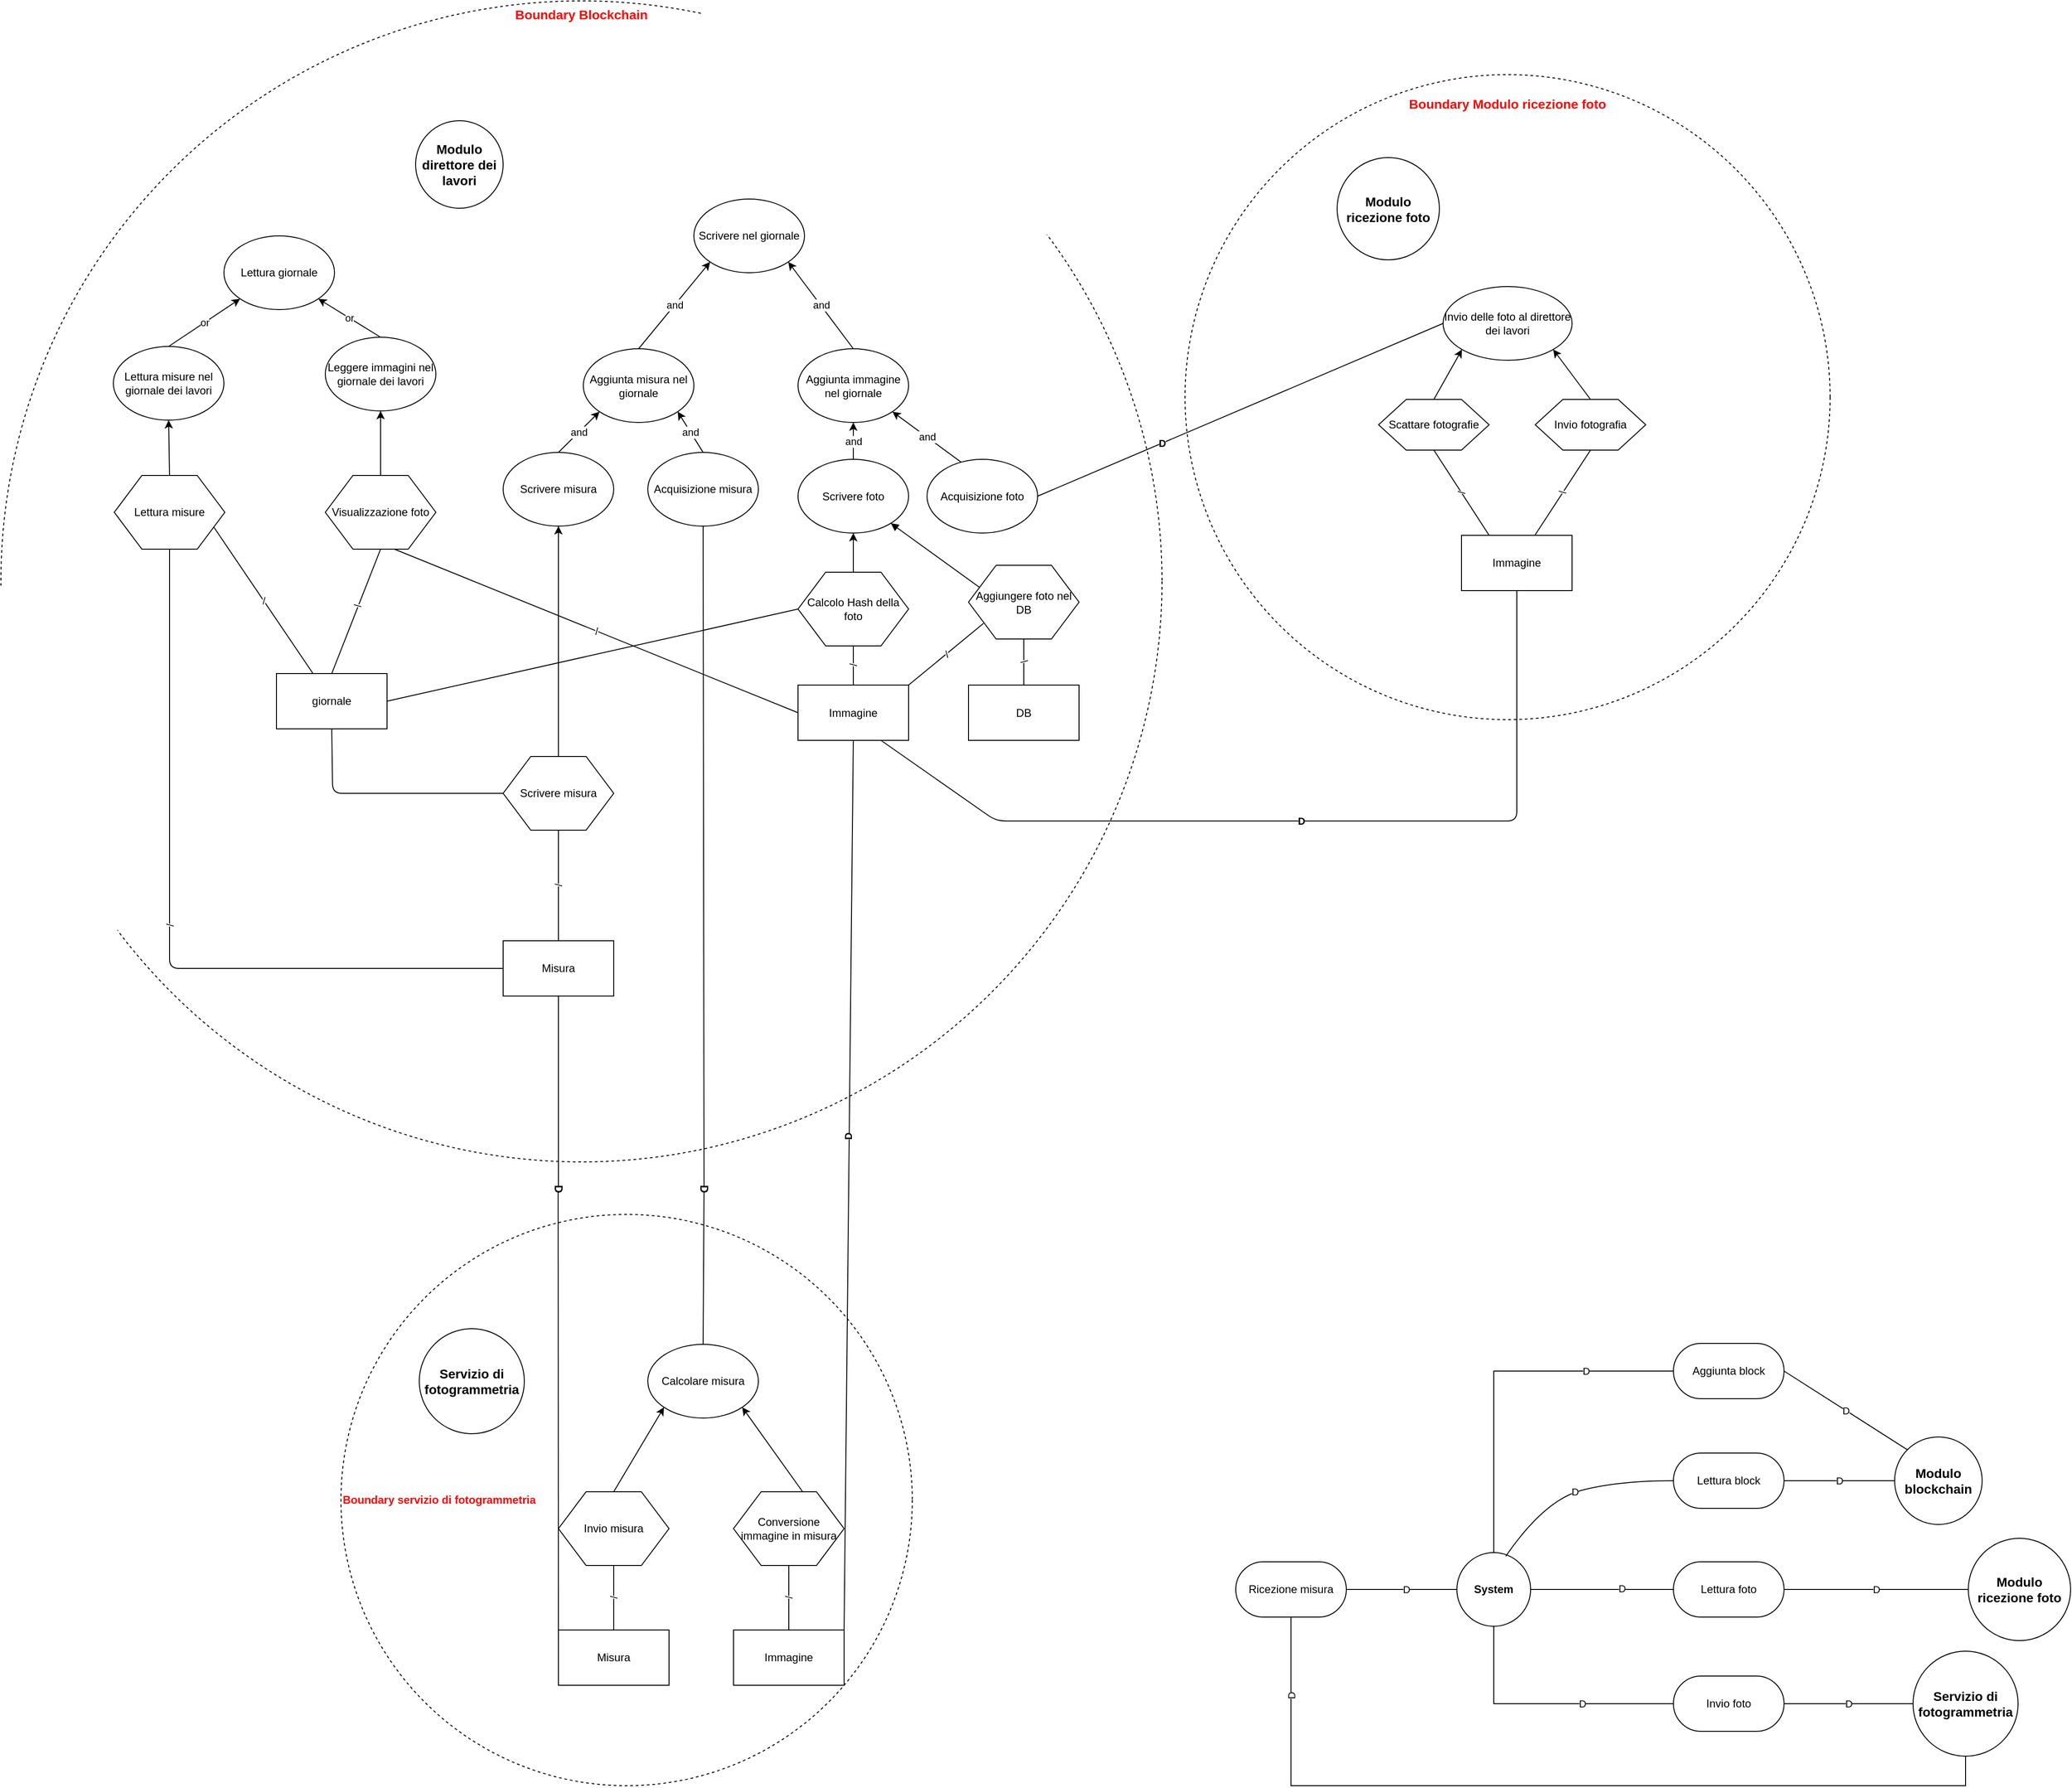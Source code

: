 <mxfile version="13.1.2" type="github">
  <diagram id="WXekA-x_xKKdpQk5buRY" name="Page-1">
    <mxGraphModel dx="2433" dy="2115" grid="1" gridSize="10" guides="1" tooltips="1" connect="1" arrows="1" fold="1" page="1" pageScale="1" pageWidth="827" pageHeight="1169" math="0" shadow="0">
      <root>
        <mxCell id="0" />
        <mxCell id="1" parent="0" />
        <mxCell id="t_3xAI16Gsf8tu39YJwn-109" value="&lt;b&gt;&lt;font color=&quot;#ff0000&quot; style=&quot;font-size: 14px&quot;&gt;Boundary Blockchain&lt;/font&gt;&lt;/b&gt;" style="ellipse;whiteSpace=wrap;html=1;aspect=fixed;dashed=1;fillColor=none;align=center;verticalAlign=top;" parent="1" vertex="1">
          <mxGeometry x="-10" y="-10" width="1260" height="1260" as="geometry" />
        </mxCell>
        <mxCell id="t_3xAI16Gsf8tu39YJwn-1" value="" style="endArrow=none;html=1;entryX=0.5;entryY=1;entryDx=0;entryDy=0;exitX=0.5;exitY=0;exitDx=0;exitDy=0;horizontal=1;fontStyle=1;labelPosition=center;verticalLabelPosition=middle;align=center;verticalAlign=middle;anchorPointDirection=1;" parent="1" source="t_3xAI16Gsf8tu39YJwn-67" target="t_3xAI16Gsf8tu39YJwn-53" edge="1">
          <mxGeometry x="-0.618" y="12" width="50" height="50" relative="1" as="geometry">
            <mxPoint x="695" y="760" as="sourcePoint" />
            <mxPoint x="745" y="710" as="targetPoint" />
            <mxPoint as="offset" />
          </mxGeometry>
        </mxCell>
        <mxCell id="t_3xAI16Gsf8tu39YJwn-3" value="&lt;b&gt;&lt;font style=&quot;font-size: 14px&quot;&gt;Modulo blockchain&lt;/font&gt;&lt;/b&gt;" style="ellipse;whiteSpace=wrap;html=1;aspect=fixed;" parent="1" vertex="1">
          <mxGeometry x="2045" y="1548.5" width="95" height="95" as="geometry" />
        </mxCell>
        <mxCell id="t_3xAI16Gsf8tu39YJwn-4" value="&lt;b style=&quot;font-size: 14px;&quot;&gt;Servizio di fotogrammetria&lt;/b&gt;" style="ellipse;whiteSpace=wrap;html=1;aspect=fixed;fontSize=14;" parent="1" vertex="1">
          <mxGeometry x="444" y="1431" width="114" height="114" as="geometry" />
        </mxCell>
        <mxCell id="t_3xAI16Gsf8tu39YJwn-5" value="Invio fotografia" style="shape=hexagon;perimeter=hexagonPerimeter2;whiteSpace=wrap;html=1;" parent="1" vertex="1">
          <mxGeometry x="1655" y="422.5" width="120" height="55" as="geometry" />
        </mxCell>
        <mxCell id="t_3xAI16Gsf8tu39YJwn-6" value="Scattare fotografie" style="shape=hexagon;perimeter=hexagonPerimeter2;whiteSpace=wrap;html=1;" parent="1" vertex="1">
          <mxGeometry x="1485" y="422.5" width="120" height="55" as="geometry" />
        </mxCell>
        <mxCell id="t_3xAI16Gsf8tu39YJwn-7" value="Invio delle foto al direttore dei lavori" style="ellipse;whiteSpace=wrap;html=1;" parent="1" vertex="1">
          <mxGeometry x="1555" y="300" width="140" height="80" as="geometry" />
        </mxCell>
        <mxCell id="t_3xAI16Gsf8tu39YJwn-8" value="Immagine" style="rounded=0;whiteSpace=wrap;html=1;" parent="1" vertex="1">
          <mxGeometry x="855" y="732.5" width="120" height="60" as="geometry" />
        </mxCell>
        <mxCell id="t_3xAI16Gsf8tu39YJwn-9" value="D" style="endArrow=none;html=1;entryX=0;entryY=0.5;entryDx=0;entryDy=0;exitX=1;exitY=0.5;exitDx=0;exitDy=0;horizontal=1;verticalAlign=middle;comic=0;fontStyle=1" parent="1" source="t_3xAI16Gsf8tu39YJwn-47" target="t_3xAI16Gsf8tu39YJwn-7" edge="1">
          <mxGeometry x="-0.386" width="50" height="50" relative="1" as="geometry">
            <mxPoint x="905" y="515" as="sourcePoint" />
            <mxPoint x="955" y="465" as="targetPoint" />
            <mxPoint as="offset" />
          </mxGeometry>
        </mxCell>
        <mxCell id="t_3xAI16Gsf8tu39YJwn-10" value="Calcolo Hash della foto" style="shape=hexagon;perimeter=hexagonPerimeter2;whiteSpace=wrap;html=1;" parent="1" vertex="1">
          <mxGeometry x="855" y="610" width="120" height="80" as="geometry" />
        </mxCell>
        <mxCell id="t_3xAI16Gsf8tu39YJwn-11" value="Aggiunta immagine nel giornale" style="ellipse;whiteSpace=wrap;html=1;" parent="1" vertex="1">
          <mxGeometry x="855" y="367.5" width="120" height="80" as="geometry" />
        </mxCell>
        <mxCell id="t_3xAI16Gsf8tu39YJwn-12" value="Lettura giornale" style="ellipse;whiteSpace=wrap;html=1;" parent="1" vertex="1">
          <mxGeometry x="232" y="245" width="120" height="80" as="geometry" />
        </mxCell>
        <mxCell id="t_3xAI16Gsf8tu39YJwn-13" value="Scrivere nel giornale" style="ellipse;whiteSpace=wrap;html=1;" parent="1" vertex="1">
          <mxGeometry x="742" y="205" width="120" height="80" as="geometry" />
        </mxCell>
        <mxCell id="t_3xAI16Gsf8tu39YJwn-14" value="Lettura misure nel giornale dei lavori" style="ellipse;whiteSpace=wrap;html=1;" parent="1" vertex="1">
          <mxGeometry x="112" y="365" width="120" height="80" as="geometry" />
        </mxCell>
        <mxCell id="t_3xAI16Gsf8tu39YJwn-15" value="Leggere immagini nel giornale dei lavori" style="ellipse;whiteSpace=wrap;html=1;" parent="1" vertex="1">
          <mxGeometry x="342" y="355" width="120" height="80" as="geometry" />
        </mxCell>
        <mxCell id="t_3xAI16Gsf8tu39YJwn-16" value="Lettura misure" style="shape=hexagon;perimeter=hexagonPerimeter2;whiteSpace=wrap;html=1;" parent="1" vertex="1">
          <mxGeometry x="113" y="505" width="120" height="80" as="geometry" />
        </mxCell>
        <mxCell id="t_3xAI16Gsf8tu39YJwn-17" value="Visualizzazione foto" style="shape=hexagon;perimeter=hexagonPerimeter2;whiteSpace=wrap;html=1;" parent="1" vertex="1">
          <mxGeometry x="342" y="505" width="120" height="80" as="geometry" />
        </mxCell>
        <mxCell id="t_3xAI16Gsf8tu39YJwn-18" value="giornale" style="rounded=0;whiteSpace=wrap;html=1;" parent="1" vertex="1">
          <mxGeometry x="289" y="720" width="120" height="60" as="geometry" />
        </mxCell>
        <mxCell id="t_3xAI16Gsf8tu39YJwn-19" value="" style="endArrow=none;html=1;exitX=1;exitY=0.5;exitDx=0;exitDy=0;horizontal=0;entryX=0;entryY=0.5;entryDx=0;entryDy=0;fontStyle=1" parent="1" source="t_3xAI16Gsf8tu39YJwn-18" target="t_3xAI16Gsf8tu39YJwn-10" edge="1">
          <mxGeometry x="0.463" y="88" width="50" height="50" relative="1" as="geometry">
            <mxPoint x="192" y="815" as="sourcePoint" />
            <mxPoint x="572" y="485" as="targetPoint" />
            <mxPoint as="offset" />
          </mxGeometry>
        </mxCell>
        <mxCell id="t_3xAI16Gsf8tu39YJwn-20" value="Aggiunta misura nel giornale" style="ellipse;whiteSpace=wrap;html=1;" parent="1" vertex="1">
          <mxGeometry x="622" y="367.5" width="120" height="80" as="geometry" />
        </mxCell>
        <mxCell id="t_3xAI16Gsf8tu39YJwn-21" value="Conversione immagine in misura" style="shape=hexagon;perimeter=hexagonPerimeter2;whiteSpace=wrap;html=1;" parent="1" vertex="1">
          <mxGeometry x="785" y="1608" width="120" height="80" as="geometry" />
        </mxCell>
        <mxCell id="t_3xAI16Gsf8tu39YJwn-22" value="Immagine" style="rounded=0;whiteSpace=wrap;html=1;" parent="1" vertex="1">
          <mxGeometry x="785" y="1758" width="120" height="60" as="geometry" />
        </mxCell>
        <mxCell id="t_3xAI16Gsf8tu39YJwn-23" value="Misura" style="rounded=0;whiteSpace=wrap;html=1;" parent="1" vertex="1">
          <mxGeometry x="535" y="1010" width="120" height="60" as="geometry" />
        </mxCell>
        <mxCell id="t_3xAI16Gsf8tu39YJwn-24" value="" style="endArrow=none;html=1;entryX=0.5;entryY=1;entryDx=0;entryDy=0;horizontal=1;exitX=0;exitY=0.5;exitDx=0;exitDy=0;fontStyle=1" parent="1" source="t_3xAI16Gsf8tu39YJwn-68" target="t_3xAI16Gsf8tu39YJwn-23" edge="1">
          <mxGeometry x="0.581" width="50" height="50" relative="1" as="geometry">
            <mxPoint x="905" y="1475" as="sourcePoint" />
            <mxPoint x="975" y="705" as="targetPoint" />
            <mxPoint as="offset" />
          </mxGeometry>
        </mxCell>
        <mxCell id="t_3xAI16Gsf8tu39YJwn-25" value="or" style="endArrow=classic;html=1;entryX=0;entryY=1;entryDx=0;entryDy=0;exitX=0.5;exitY=0;exitDx=0;exitDy=0;" parent="1" source="t_3xAI16Gsf8tu39YJwn-14" target="t_3xAI16Gsf8tu39YJwn-12" edge="1">
          <mxGeometry width="50" height="50" relative="1" as="geometry">
            <mxPoint x="722" y="605" as="sourcePoint" />
            <mxPoint x="772" y="555" as="targetPoint" />
          </mxGeometry>
        </mxCell>
        <mxCell id="t_3xAI16Gsf8tu39YJwn-26" value="or" style="endArrow=classic;html=1;entryX=1;entryY=1;entryDx=0;entryDy=0;exitX=0.5;exitY=0;exitDx=0;exitDy=0;" parent="1" source="t_3xAI16Gsf8tu39YJwn-15" target="t_3xAI16Gsf8tu39YJwn-12" edge="1">
          <mxGeometry width="50" height="50" relative="1" as="geometry">
            <mxPoint x="262" y="365" as="sourcePoint" />
            <mxPoint x="299.574" y="333.284" as="targetPoint" />
          </mxGeometry>
        </mxCell>
        <mxCell id="t_3xAI16Gsf8tu39YJwn-27" value="" style="endArrow=classic;html=1;entryX=0.5;entryY=1;entryDx=0;entryDy=0;exitX=0.5;exitY=0;exitDx=0;exitDy=0;" parent="1" source="t_3xAI16Gsf8tu39YJwn-17" target="t_3xAI16Gsf8tu39YJwn-15" edge="1">
          <mxGeometry width="50" height="50" relative="1" as="geometry">
            <mxPoint x="502" y="495" as="sourcePoint" />
            <mxPoint x="552" y="445" as="targetPoint" />
          </mxGeometry>
        </mxCell>
        <mxCell id="t_3xAI16Gsf8tu39YJwn-28" value="" style="endArrow=classic;html=1;entryX=0.5;entryY=1;entryDx=0;entryDy=0;exitX=0.5;exitY=0;exitDx=0;exitDy=0;" parent="1" source="t_3xAI16Gsf8tu39YJwn-16" target="t_3xAI16Gsf8tu39YJwn-14" edge="1">
          <mxGeometry width="50" height="50" relative="1" as="geometry">
            <mxPoint x="332" y="495" as="sourcePoint" />
            <mxPoint x="332" y="455" as="targetPoint" />
          </mxGeometry>
        </mxCell>
        <mxCell id="t_3xAI16Gsf8tu39YJwn-29" value="/" style="endArrow=none;html=1;exitX=0;exitY=0.5;exitDx=0;exitDy=0;horizontal=0;entryX=0.5;entryY=1;entryDx=0;entryDy=0;" parent="1" source="t_3xAI16Gsf8tu39YJwn-23" target="t_3xAI16Gsf8tu39YJwn-16" edge="1">
          <mxGeometry width="50" height="50" relative="1" as="geometry">
            <mxPoint x="173" y="690" as="sourcePoint" />
            <mxPoint x="472" y="455" as="targetPoint" />
            <Array as="points">
              <mxPoint x="173" y="1040" />
            </Array>
          </mxGeometry>
        </mxCell>
        <mxCell id="t_3xAI16Gsf8tu39YJwn-30" value="/" style="endArrow=none;html=1;horizontal=0;exitX=0.5;exitY=0;exitDx=0;exitDy=0;entryX=0.5;entryY=1;entryDx=0;entryDy=0;" parent="1" source="t_3xAI16Gsf8tu39YJwn-18" target="t_3xAI16Gsf8tu39YJwn-17" edge="1">
          <mxGeometry x="0.077" width="50" height="50" relative="1" as="geometry">
            <mxPoint x="402" y="620" as="sourcePoint" />
            <mxPoint x="402" y="580" as="targetPoint" />
            <mxPoint as="offset" />
          </mxGeometry>
        </mxCell>
        <mxCell id="t_3xAI16Gsf8tu39YJwn-31" value="and" style="endArrow=classic;html=1;entryX=1;entryY=1;entryDx=0;entryDy=0;exitX=0.5;exitY=0;exitDx=0;exitDy=0;" parent="1" source="t_3xAI16Gsf8tu39YJwn-11" target="t_3xAI16Gsf8tu39YJwn-13" edge="1">
          <mxGeometry width="50" height="50" relative="1" as="geometry">
            <mxPoint x="672" y="330" as="sourcePoint" />
            <mxPoint x="699.574" y="278.284" as="targetPoint" />
          </mxGeometry>
        </mxCell>
        <mxCell id="t_3xAI16Gsf8tu39YJwn-32" value="and" style="endArrow=classic;html=1;exitX=0.5;exitY=0;exitDx=0;exitDy=0;entryX=0;entryY=1;entryDx=0;entryDy=0;" parent="1" source="t_3xAI16Gsf8tu39YJwn-20" target="t_3xAI16Gsf8tu39YJwn-13" edge="1">
          <mxGeometry width="50" height="50" relative="1" as="geometry">
            <mxPoint x="822" y="330" as="sourcePoint" />
            <mxPoint x="784.426" y="278.284" as="targetPoint" />
          </mxGeometry>
        </mxCell>
        <mxCell id="t_3xAI16Gsf8tu39YJwn-33" value="" style="endArrow=classic;html=1;entryX=0.5;entryY=1;entryDx=0;entryDy=0;exitX=0.5;exitY=0;exitDx=0;exitDy=0;" parent="1" source="t_3xAI16Gsf8tu39YJwn-10" target="t_3xAI16Gsf8tu39YJwn-48" edge="1">
          <mxGeometry width="50" height="50" relative="1" as="geometry">
            <mxPoint x="705" y="547.5" as="sourcePoint" />
            <mxPoint x="705" y="507.5" as="targetPoint" />
          </mxGeometry>
        </mxCell>
        <mxCell id="t_3xAI16Gsf8tu39YJwn-34" value="/" style="endArrow=none;html=1;exitX=0.5;exitY=0;exitDx=0;exitDy=0;horizontal=0;entryX=0.5;entryY=1;entryDx=0;entryDy=0;" parent="1" source="t_3xAI16Gsf8tu39YJwn-8" target="t_3xAI16Gsf8tu39YJwn-10" edge="1">
          <mxGeometry width="50" height="50" relative="1" as="geometry">
            <mxPoint x="545" y="787.5" as="sourcePoint" />
            <mxPoint x="915.0" y="777.5" as="targetPoint" />
          </mxGeometry>
        </mxCell>
        <mxCell id="t_3xAI16Gsf8tu39YJwn-35" value="/" style="endArrow=none;html=1;exitX=0.5;exitY=0;exitDx=0;exitDy=0;horizontal=0;entryX=0.5;entryY=1;entryDx=0;entryDy=0;" parent="1" source="t_3xAI16Gsf8tu39YJwn-23" target="t_3xAI16Gsf8tu39YJwn-57" edge="1">
          <mxGeometry width="50" height="50" relative="1" as="geometry">
            <mxPoint x="22" y="1022.5" as="sourcePoint" />
            <mxPoint x="682" y="897.5" as="targetPoint" />
          </mxGeometry>
        </mxCell>
        <mxCell id="t_3xAI16Gsf8tu39YJwn-36" value="" style="endArrow=classic;html=1;entryX=1;entryY=1;entryDx=0;entryDy=0;exitX=0.5;exitY=0;exitDx=0;exitDy=0;" parent="1" source="t_3xAI16Gsf8tu39YJwn-5" target="t_3xAI16Gsf8tu39YJwn-7" edge="1">
          <mxGeometry width="50" height="50" relative="1" as="geometry">
            <mxPoint x="845" y="510" as="sourcePoint" />
            <mxPoint x="845" y="465" as="targetPoint" />
          </mxGeometry>
        </mxCell>
        <mxCell id="t_3xAI16Gsf8tu39YJwn-37" value="/" style="endArrow=none;html=1;entryX=0.5;entryY=0;entryDx=0;entryDy=0;exitX=0.5;exitY=1;exitDx=0;exitDy=0;horizontal=0;" parent="1" source="t_3xAI16Gsf8tu39YJwn-21" target="t_3xAI16Gsf8tu39YJwn-22" edge="1">
          <mxGeometry width="50" height="50" relative="1" as="geometry">
            <mxPoint x="608" y="1797" as="sourcePoint" />
            <mxPoint x="658" y="1747" as="targetPoint" />
          </mxGeometry>
        </mxCell>
        <mxCell id="t_3xAI16Gsf8tu39YJwn-38" value="Immagine" style="rounded=0;whiteSpace=wrap;html=1;" parent="1" vertex="1">
          <mxGeometry x="1575" y="570" width="120" height="60" as="geometry" />
        </mxCell>
        <mxCell id="t_3xAI16Gsf8tu39YJwn-42" value="Calcolare misura" style="ellipse;whiteSpace=wrap;html=1;" parent="1" vertex="1">
          <mxGeometry x="692" y="1448" width="120" height="80" as="geometry" />
        </mxCell>
        <mxCell id="t_3xAI16Gsf8tu39YJwn-43" value="" style="endArrow=classic;html=1;exitX=0.625;exitY=0;exitDx=0;exitDy=0;entryX=1;entryY=1;entryDx=0;entryDy=0;" parent="1" source="t_3xAI16Gsf8tu39YJwn-21" target="t_3xAI16Gsf8tu39YJwn-42" edge="1">
          <mxGeometry width="50" height="50" relative="1" as="geometry">
            <mxPoint x="472" y="1727" as="sourcePoint" />
            <mxPoint x="522" y="1677" as="targetPoint" />
          </mxGeometry>
        </mxCell>
        <mxCell id="t_3xAI16Gsf8tu39YJwn-44" value="/" style="endArrow=none;html=1;entryX=0.5;entryY=1;entryDx=0;entryDy=0;horizontal=0;" parent="1" source="t_3xAI16Gsf8tu39YJwn-38" target="t_3xAI16Gsf8tu39YJwn-5" edge="1">
          <mxGeometry width="50" height="50" relative="1" as="geometry">
            <mxPoint x="1695" y="585" as="sourcePoint" />
            <mxPoint x="1745" y="535" as="targetPoint" />
          </mxGeometry>
        </mxCell>
        <mxCell id="t_3xAI16Gsf8tu39YJwn-45" value="/" style="endArrow=none;html=1;entryX=0.5;entryY=1;entryDx=0;entryDy=0;exitX=0.25;exitY=0;exitDx=0;exitDy=0;horizontal=0;" parent="1" source="t_3xAI16Gsf8tu39YJwn-38" target="t_3xAI16Gsf8tu39YJwn-6" edge="1">
          <mxGeometry width="50" height="50" relative="1" as="geometry">
            <mxPoint x="1695" y="585" as="sourcePoint" />
            <mxPoint x="1745" y="535" as="targetPoint" />
          </mxGeometry>
        </mxCell>
        <mxCell id="t_3xAI16Gsf8tu39YJwn-46" value="" style="endArrow=classic;html=1;entryX=0;entryY=1;entryDx=0;entryDy=0;exitX=0.5;exitY=0;exitDx=0;exitDy=0;" parent="1" source="t_3xAI16Gsf8tu39YJwn-6" target="t_3xAI16Gsf8tu39YJwn-7" edge="1">
          <mxGeometry width="50" height="50" relative="1" as="geometry">
            <mxPoint x="1695" y="585" as="sourcePoint" />
            <mxPoint x="1745" y="535" as="targetPoint" />
          </mxGeometry>
        </mxCell>
        <mxCell id="t_3xAI16Gsf8tu39YJwn-47" value="Acquisizione foto" style="ellipse;whiteSpace=wrap;html=1;" parent="1" vertex="1">
          <mxGeometry x="995" y="487.5" width="120" height="80" as="geometry" />
        </mxCell>
        <mxCell id="t_3xAI16Gsf8tu39YJwn-48" value="Scrivere foto" style="ellipse;whiteSpace=wrap;html=1;" parent="1" vertex="1">
          <mxGeometry x="855" y="487.5" width="120" height="80" as="geometry" />
        </mxCell>
        <mxCell id="t_3xAI16Gsf8tu39YJwn-49" value="and" style="endArrow=classic;html=1;entryX=0.5;entryY=1;entryDx=0;entryDy=0;exitX=0.5;exitY=0;exitDx=0;exitDy=0;" parent="1" source="t_3xAI16Gsf8tu39YJwn-48" target="t_3xAI16Gsf8tu39YJwn-11" edge="1">
          <mxGeometry width="50" height="50" relative="1" as="geometry">
            <mxPoint x="968" y="622.5" as="sourcePoint" />
            <mxPoint x="1018" y="572.5" as="targetPoint" />
          </mxGeometry>
        </mxCell>
        <mxCell id="t_3xAI16Gsf8tu39YJwn-50" value="and" style="endArrow=classic;html=1;entryX=1;entryY=1;entryDx=0;entryDy=0;exitX=0.308;exitY=0.038;exitDx=0;exitDy=0;exitPerimeter=0;" parent="1" source="t_3xAI16Gsf8tu39YJwn-47" target="t_3xAI16Gsf8tu39YJwn-11" edge="1">
          <mxGeometry width="50" height="50" relative="1" as="geometry">
            <mxPoint x="968" y="622.5" as="sourcePoint" />
            <mxPoint x="1018" y="572.5" as="targetPoint" />
          </mxGeometry>
        </mxCell>
        <mxCell id="t_3xAI16Gsf8tu39YJwn-51" value="D" style="endArrow=none;html=1;exitX=0.75;exitY=1;exitDx=0;exitDy=0;entryX=0.5;entryY=1;entryDx=0;entryDy=0;fontStyle=1" parent="1" source="t_3xAI16Gsf8tu39YJwn-8" target="t_3xAI16Gsf8tu39YJwn-38" edge="1">
          <mxGeometry width="50" height="50" relative="1" as="geometry">
            <mxPoint x="855" y="580" as="sourcePoint" />
            <mxPoint x="905" y="530" as="targetPoint" />
            <Array as="points">
              <mxPoint x="1070" y="880" />
              <mxPoint x="1635" y="880" />
            </Array>
          </mxGeometry>
        </mxCell>
        <mxCell id="t_3xAI16Gsf8tu39YJwn-52" value="/" style="endArrow=none;html=1;entryX=0.625;entryY=1;entryDx=0;entryDy=0;exitX=0;exitY=0.5;exitDx=0;exitDy=0;" parent="1" source="t_3xAI16Gsf8tu39YJwn-8" target="t_3xAI16Gsf8tu39YJwn-17" edge="1">
          <mxGeometry width="50" height="50" relative="1" as="geometry">
            <mxPoint x="485" y="600" as="sourcePoint" />
            <mxPoint x="535" y="550" as="targetPoint" />
          </mxGeometry>
        </mxCell>
        <mxCell id="t_3xAI16Gsf8tu39YJwn-53" value="Acquisizione misura" style="ellipse;whiteSpace=wrap;html=1;" parent="1" vertex="1">
          <mxGeometry x="692" y="480" width="120" height="80" as="geometry" />
        </mxCell>
        <mxCell id="t_3xAI16Gsf8tu39YJwn-54" value="Scrivere misura" style="ellipse;whiteSpace=wrap;html=1;" parent="1" vertex="1">
          <mxGeometry x="535" y="480" width="120" height="80" as="geometry" />
        </mxCell>
        <mxCell id="t_3xAI16Gsf8tu39YJwn-55" value="and" style="endArrow=classic;html=1;entryX=1;entryY=1;entryDx=0;entryDy=0;exitX=0.5;exitY=0;exitDx=0;exitDy=0;" parent="1" source="t_3xAI16Gsf8tu39YJwn-53" target="t_3xAI16Gsf8tu39YJwn-20" edge="1">
          <mxGeometry width="50" height="50" relative="1" as="geometry">
            <mxPoint x="735" y="590" as="sourcePoint" />
            <mxPoint x="785" y="540" as="targetPoint" />
          </mxGeometry>
        </mxCell>
        <mxCell id="t_3xAI16Gsf8tu39YJwn-56" value="and" style="endArrow=classic;html=1;entryX=0;entryY=1;entryDx=0;entryDy=0;exitX=0.5;exitY=0;exitDx=0;exitDy=0;" parent="1" source="t_3xAI16Gsf8tu39YJwn-54" target="t_3xAI16Gsf8tu39YJwn-20" edge="1">
          <mxGeometry width="50" height="50" relative="1" as="geometry">
            <mxPoint x="735" y="590" as="sourcePoint" />
            <mxPoint x="785" y="540" as="targetPoint" />
          </mxGeometry>
        </mxCell>
        <mxCell id="t_3xAI16Gsf8tu39YJwn-57" value="Scrivere misura" style="shape=hexagon;perimeter=hexagonPerimeter2;whiteSpace=wrap;html=1;" parent="1" vertex="1">
          <mxGeometry x="535" y="810" width="120" height="80" as="geometry" />
        </mxCell>
        <mxCell id="t_3xAI16Gsf8tu39YJwn-58" value="" style="endArrow=classic;html=1;exitX=0.5;exitY=0;exitDx=0;exitDy=0;entryX=0.5;entryY=1;entryDx=0;entryDy=0;" parent="1" source="t_3xAI16Gsf8tu39YJwn-57" target="t_3xAI16Gsf8tu39YJwn-54" edge="1">
          <mxGeometry width="50" height="50" relative="1" as="geometry">
            <mxPoint x="625" y="740" as="sourcePoint" />
            <mxPoint x="615" y="560" as="targetPoint" />
          </mxGeometry>
        </mxCell>
        <mxCell id="t_3xAI16Gsf8tu39YJwn-59" value="" style="endArrow=none;html=1;exitX=0.5;exitY=1;exitDx=0;exitDy=0;entryX=0;entryY=0.5;entryDx=0;entryDy=0;" parent="1" source="t_3xAI16Gsf8tu39YJwn-18" target="t_3xAI16Gsf8tu39YJwn-57" edge="1">
          <mxGeometry x="0.384" y="-56" width="50" height="50" relative="1" as="geometry">
            <mxPoint x="625" y="830" as="sourcePoint" />
            <mxPoint x="675" y="780" as="targetPoint" />
            <mxPoint as="offset" />
            <Array as="points">
              <mxPoint x="350" y="850" />
            </Array>
          </mxGeometry>
        </mxCell>
        <mxCell id="t_3xAI16Gsf8tu39YJwn-60" value="/" style="endArrow=none;html=1;entryX=1;entryY=0.75;entryDx=0;entryDy=0;" parent="1" source="t_3xAI16Gsf8tu39YJwn-18" target="t_3xAI16Gsf8tu39YJwn-16" edge="1">
          <mxGeometry width="50" height="50" relative="1" as="geometry">
            <mxPoint x="345" y="830" as="sourcePoint" />
            <mxPoint x="395" y="780" as="targetPoint" />
          </mxGeometry>
        </mxCell>
        <mxCell id="t_3xAI16Gsf8tu39YJwn-61" value="D" style="endArrow=none;html=1;entryX=0.5;entryY=1;entryDx=0;entryDy=0;exitX=1;exitY=0;exitDx=0;exitDy=0;horizontal=0;fontStyle=1" parent="1" source="t_3xAI16Gsf8tu39YJwn-22" target="t_3xAI16Gsf8tu39YJwn-8" edge="1">
          <mxGeometry x="0.108" y="1" width="50" height="50" relative="1" as="geometry">
            <mxPoint x="695" y="960" as="sourcePoint" />
            <mxPoint x="925" y="810" as="targetPoint" />
            <mxPoint as="offset" />
          </mxGeometry>
        </mxCell>
        <mxCell id="t_3xAI16Gsf8tu39YJwn-62" value="Invio misura" style="shape=hexagon;perimeter=hexagonPerimeter2;whiteSpace=wrap;html=1;" parent="1" vertex="1">
          <mxGeometry x="595" y="1608" width="120" height="80" as="geometry" />
        </mxCell>
        <mxCell id="t_3xAI16Gsf8tu39YJwn-63" value="/" style="endArrow=none;html=1;entryX=0.5;entryY=1;entryDx=0;entryDy=0;exitX=0.5;exitY=0;exitDx=0;exitDy=0;horizontal=0;" parent="1" source="t_3xAI16Gsf8tu39YJwn-64" target="t_3xAI16Gsf8tu39YJwn-62" edge="1">
          <mxGeometry width="50" height="50" relative="1" as="geometry">
            <mxPoint x="638" y="1748" as="sourcePoint" />
            <mxPoint x="578" y="1578" as="targetPoint" />
          </mxGeometry>
        </mxCell>
        <mxCell id="t_3xAI16Gsf8tu39YJwn-64" value="Misura" style="rounded=0;whiteSpace=wrap;html=1;" parent="1" vertex="1">
          <mxGeometry x="595" y="1758" width="120" height="60" as="geometry" />
        </mxCell>
        <mxCell id="t_3xAI16Gsf8tu39YJwn-65" value="" style="endArrow=classic;html=1;entryX=0;entryY=1;entryDx=0;entryDy=0;exitX=0.5;exitY=0;exitDx=0;exitDy=0;" parent="1" source="t_3xAI16Gsf8tu39YJwn-62" target="t_3xAI16Gsf8tu39YJwn-42" edge="1">
          <mxGeometry width="50" height="50" relative="1" as="geometry">
            <mxPoint x="528" y="1628" as="sourcePoint" />
            <mxPoint x="578" y="1578" as="targetPoint" />
          </mxGeometry>
        </mxCell>
        <mxCell id="t_3xAI16Gsf8tu39YJwn-66" value="" style="endArrow=none;html=1;entryX=0.5;entryY=1;entryDx=0;entryDy=0;exitX=0.5;exitY=0;exitDx=0;exitDy=0;horizontal=1;fontStyle=1;labelPosition=center;verticalLabelPosition=middle;align=center;verticalAlign=middle;anchorPointDirection=1;" parent="1" source="t_3xAI16Gsf8tu39YJwn-42" target="t_3xAI16Gsf8tu39YJwn-67" edge="1">
          <mxGeometry x="-0.618" y="12" width="50" height="50" relative="1" as="geometry">
            <mxPoint x="752" y="1448" as="sourcePoint" />
            <mxPoint x="752" y="657" as="targetPoint" />
            <mxPoint as="offset" />
          </mxGeometry>
        </mxCell>
        <mxCell id="t_3xAI16Gsf8tu39YJwn-67" value="&lt;b&gt;D&lt;/b&gt;" style="text;html=1;align=center;verticalAlign=middle;resizable=1;points=[];autosize=1;rotation=-180;horizontal=0;direction=east;fillColor=#ffffff;overflow=visible;perimeter=none;container=0;backgroundOutline=0;resizeWidth=1;resizeHeight=1;" parent="1" vertex="1">
          <mxGeometry x="742" y="1276" width="22" height="6" as="geometry" />
        </mxCell>
        <mxCell id="t_3xAI16Gsf8tu39YJwn-68" value="&lt;b&gt;D&lt;/b&gt;" style="text;html=1;align=center;verticalAlign=middle;resizable=1;points=[];autosize=1;rotation=-180;horizontal=0;direction=east;fillColor=#ffffff;overflow=visible;perimeter=none;container=0;backgroundOutline=0;resizeWidth=1;resizeHeight=1;" parent="1" vertex="1">
          <mxGeometry x="584" y="1276" width="22" height="6" as="geometry" />
        </mxCell>
        <mxCell id="t_3xAI16Gsf8tu39YJwn-69" value="" style="endArrow=none;html=1;horizontal=1;exitX=0;exitY=0.5;exitDx=0;exitDy=0;fontStyle=1;entryX=0.514;entryY=-0.058;entryDx=0;entryDy=0;entryPerimeter=0;" parent="1" source="t_3xAI16Gsf8tu39YJwn-64" target="t_3xAI16Gsf8tu39YJwn-68" edge="1">
          <mxGeometry x="0.581" width="50" height="50" relative="1" as="geometry">
            <mxPoint x="595" y="1788" as="sourcePoint" />
            <mxPoint x="595" y="1287" as="targetPoint" />
            <mxPoint as="offset" />
          </mxGeometry>
        </mxCell>
        <mxCell id="t_3xAI16Gsf8tu39YJwn-71" value="&lt;b&gt;&lt;font style=&quot;font-size: 14px&quot;&gt;Modulo ricezione foto&lt;/font&gt;&lt;/b&gt;" style="ellipse;whiteSpace=wrap;html=1;aspect=fixed;" parent="1" vertex="1">
          <mxGeometry x="2125" y="1658.5" width="111" height="111" as="geometry" />
        </mxCell>
        <mxCell id="t_3xAI16Gsf8tu39YJwn-72" value="&lt;b style=&quot;font-size: 14px;&quot;&gt;Servizio di fotogrammetria&lt;/b&gt;" style="ellipse;whiteSpace=wrap;html=1;aspect=fixed;fontSize=14;" parent="1" vertex="1">
          <mxGeometry x="2065" y="1781" width="114" height="114" as="geometry" />
        </mxCell>
        <mxCell id="t_3xAI16Gsf8tu39YJwn-83" value="D" style="edgeStyle=orthogonalEdgeStyle;rounded=0;orthogonalLoop=1;jettySize=auto;html=1;entryX=0;entryY=0.5;entryDx=0;entryDy=0;endArrow=none;endFill=0;" parent="1" source="t_3xAI16Gsf8tu39YJwn-73" target="t_3xAI16Gsf8tu39YJwn-74" edge="1">
          <mxGeometry x="0.28" y="1" relative="1" as="geometry">
            <Array as="points">
              <mxPoint x="1805" y="1714" />
            </Array>
            <mxPoint as="offset" />
          </mxGeometry>
        </mxCell>
        <mxCell id="t_3xAI16Gsf8tu39YJwn-84" value="D" style="edgeStyle=orthogonalEdgeStyle;rounded=0;orthogonalLoop=1;jettySize=auto;html=1;entryX=0;entryY=0.5;entryDx=0;entryDy=0;endArrow=none;endFill=0;" parent="1" source="t_3xAI16Gsf8tu39YJwn-73" target="t_3xAI16Gsf8tu39YJwn-78" edge="1">
          <mxGeometry x="0.286" relative="1" as="geometry">
            <Array as="points">
              <mxPoint x="1610" y="1838" />
            </Array>
            <mxPoint as="offset" />
          </mxGeometry>
        </mxCell>
        <mxCell id="t_3xAI16Gsf8tu39YJwn-86" value="D" style="edgeStyle=orthogonalEdgeStyle;rounded=0;orthogonalLoop=1;jettySize=auto;html=1;entryX=0;entryY=0.5;entryDx=0;entryDy=0;endArrow=none;endFill=0;" parent="1" source="t_3xAI16Gsf8tu39YJwn-73" target="t_3xAI16Gsf8tu39YJwn-85" edge="1">
          <mxGeometry x="-0.542" relative="1" as="geometry">
            <Array as="points">
              <mxPoint x="1610" y="1704" />
            </Array>
            <mxPoint as="offset" />
          </mxGeometry>
        </mxCell>
        <mxCell id="t_3xAI16Gsf8tu39YJwn-95" value="D" style="edgeStyle=orthogonalEdgeStyle;rounded=0;orthogonalLoop=1;jettySize=auto;html=1;entryX=0;entryY=0.5;entryDx=0;entryDy=0;endArrow=none;endFill=0;" parent="1" source="t_3xAI16Gsf8tu39YJwn-73" target="t_3xAI16Gsf8tu39YJwn-90" edge="1">
          <mxGeometry x="0.515" relative="1" as="geometry">
            <Array as="points">
              <mxPoint x="1610" y="1477" />
            </Array>
            <mxPoint as="offset" />
          </mxGeometry>
        </mxCell>
        <mxCell id="t_3xAI16Gsf8tu39YJwn-73" value="&lt;b&gt;System&lt;/b&gt;" style="ellipse;whiteSpace=wrap;html=1;aspect=fixed;" parent="1" vertex="1">
          <mxGeometry x="1570" y="1674" width="80" height="80" as="geometry" />
        </mxCell>
        <mxCell id="t_3xAI16Gsf8tu39YJwn-76" value="D" style="edgeStyle=orthogonalEdgeStyle;rounded=0;orthogonalLoop=1;jettySize=auto;html=1;entryX=0;entryY=0.5;entryDx=0;entryDy=0;endArrow=none;endFill=0;" parent="1" source="t_3xAI16Gsf8tu39YJwn-74" target="t_3xAI16Gsf8tu39YJwn-71" edge="1">
          <mxGeometry relative="1" as="geometry" />
        </mxCell>
        <mxCell id="t_3xAI16Gsf8tu39YJwn-74" value="Lettura foto" style="rounded=1;whiteSpace=wrap;html=1;arcSize=50;" parent="1" vertex="1">
          <mxGeometry x="1805" y="1684" width="120" height="60" as="geometry" />
        </mxCell>
        <mxCell id="t_3xAI16Gsf8tu39YJwn-80" value="D" style="edgeStyle=orthogonalEdgeStyle;rounded=0;orthogonalLoop=1;jettySize=auto;html=1;entryX=0;entryY=0.5;entryDx=0;entryDy=0;endArrow=none;endFill=0;" parent="1" source="t_3xAI16Gsf8tu39YJwn-77" target="t_3xAI16Gsf8tu39YJwn-3" edge="1">
          <mxGeometry relative="1" as="geometry" />
        </mxCell>
        <mxCell id="t_3xAI16Gsf8tu39YJwn-77" value="Lettura block" style="rounded=1;whiteSpace=wrap;html=1;arcSize=50;" parent="1" vertex="1">
          <mxGeometry x="1805" y="1566" width="120" height="60" as="geometry" />
        </mxCell>
        <mxCell id="t_3xAI16Gsf8tu39YJwn-82" value="D" style="edgeStyle=orthogonalEdgeStyle;rounded=0;orthogonalLoop=1;jettySize=auto;html=1;entryX=0;entryY=0.5;entryDx=0;entryDy=0;endArrow=none;endFill=0;" parent="1" source="t_3xAI16Gsf8tu39YJwn-78" target="t_3xAI16Gsf8tu39YJwn-72" edge="1">
          <mxGeometry relative="1" as="geometry" />
        </mxCell>
        <mxCell id="t_3xAI16Gsf8tu39YJwn-78" value="Invio foto" style="rounded=1;whiteSpace=wrap;html=1;arcSize=50;" parent="1" vertex="1">
          <mxGeometry x="1805" y="1808" width="120" height="60" as="geometry" />
        </mxCell>
        <mxCell id="t_3xAI16Gsf8tu39YJwn-89" value="D" style="edgeStyle=orthogonalEdgeStyle;rounded=0;orthogonalLoop=1;jettySize=auto;html=1;entryX=0.5;entryY=1;entryDx=0;entryDy=0;endArrow=none;endFill=0;horizontal=0;" parent="1" source="t_3xAI16Gsf8tu39YJwn-85" target="t_3xAI16Gsf8tu39YJwn-72" edge="1">
          <mxGeometry x="-0.819" relative="1" as="geometry">
            <Array as="points">
              <mxPoint x="1390" y="1927" />
              <mxPoint x="2122" y="1927" />
            </Array>
            <mxPoint as="offset" />
          </mxGeometry>
        </mxCell>
        <mxCell id="t_3xAI16Gsf8tu39YJwn-85" value="Ricezione misura" style="rounded=1;whiteSpace=wrap;html=1;arcSize=50;" parent="1" vertex="1">
          <mxGeometry x="1330" y="1684" width="120" height="60" as="geometry" />
        </mxCell>
        <mxCell id="t_3xAI16Gsf8tu39YJwn-90" value="Aggiunta block" style="rounded=1;whiteSpace=wrap;html=1;arcSize=50;" parent="1" vertex="1">
          <mxGeometry x="1805" y="1447" width="120" height="60" as="geometry" />
        </mxCell>
        <mxCell id="t_3xAI16Gsf8tu39YJwn-93" value="D" style="endArrow=none;html=1;exitX=1;exitY=0.5;exitDx=0;exitDy=0;entryX=0;entryY=0;entryDx=0;entryDy=0;" parent="1" source="t_3xAI16Gsf8tu39YJwn-90" target="t_3xAI16Gsf8tu39YJwn-3" edge="1">
          <mxGeometry width="50" height="50" relative="1" as="geometry">
            <mxPoint x="1955" y="1704.5" as="sourcePoint" />
            <mxPoint x="2005" y="1654.5" as="targetPoint" />
          </mxGeometry>
        </mxCell>
        <mxCell id="t_3xAI16Gsf8tu39YJwn-96" value="D" style="curved=1;endArrow=none;html=1;exitX=0.663;exitY=0.05;exitDx=0;exitDy=0;entryX=0;entryY=0.5;entryDx=0;entryDy=0;endFill=0;exitPerimeter=0;" parent="1" source="t_3xAI16Gsf8tu39YJwn-73" target="t_3xAI16Gsf8tu39YJwn-77" edge="1">
          <mxGeometry width="50" height="50" relative="1" as="geometry">
            <mxPoint x="1805" y="1647" as="sourcePoint" />
            <mxPoint x="1855" y="1597" as="targetPoint" />
            <Array as="points">
              <mxPoint x="1665" y="1617" />
              <mxPoint x="1745" y="1596" />
            </Array>
          </mxGeometry>
        </mxCell>
        <mxCell id="t_3xAI16Gsf8tu39YJwn-97" value="&lt;b&gt;&lt;font style=&quot;font-size: 14px&quot;&gt;Modulo ricezione foto&lt;/font&gt;&lt;/b&gt;" style="ellipse;whiteSpace=wrap;html=1;aspect=fixed;" parent="1" vertex="1">
          <mxGeometry x="1440" y="160" width="111" height="111" as="geometry" />
        </mxCell>
        <mxCell id="t_3xAI16Gsf8tu39YJwn-98" value="&lt;b&gt;&lt;font style=&quot;font-size: 14px&quot;&gt;Modulo direttore dei lavori&lt;/font&gt;&lt;/b&gt;" style="ellipse;whiteSpace=wrap;html=1;aspect=fixed;" parent="1" vertex="1">
          <mxGeometry x="440" y="120" width="95" height="95" as="geometry" />
        </mxCell>
        <mxCell id="t_3xAI16Gsf8tu39YJwn-99" value="Aggiungere foto nel DB" style="shape=hexagon;perimeter=hexagonPerimeter2;whiteSpace=wrap;html=1;" parent="1" vertex="1">
          <mxGeometry x="1040" y="602.5" width="120" height="80" as="geometry" />
        </mxCell>
        <mxCell id="t_3xAI16Gsf8tu39YJwn-104" value="\" style="endArrow=none;html=1;exitX=1;exitY=0;exitDx=0;exitDy=0;entryX=0.136;entryY=0.788;entryDx=0;entryDy=0;entryPerimeter=0;" parent="1" source="t_3xAI16Gsf8tu39YJwn-8" target="t_3xAI16Gsf8tu39YJwn-99" edge="1">
          <mxGeometry width="50" height="50" relative="1" as="geometry">
            <mxPoint x="920" y="700" as="sourcePoint" />
            <mxPoint x="970" y="650" as="targetPoint" />
          </mxGeometry>
        </mxCell>
        <mxCell id="t_3xAI16Gsf8tu39YJwn-105" value="" style="endArrow=block;html=1;endFill=1;exitX=0;exitY=0.25;exitDx=0;exitDy=0;" parent="1" source="t_3xAI16Gsf8tu39YJwn-99" target="t_3xAI16Gsf8tu39YJwn-48" edge="1">
          <mxGeometry width="50" height="50" relative="1" as="geometry">
            <mxPoint x="1000" y="610" as="sourcePoint" />
            <mxPoint x="1062" y="668.5" as="targetPoint" />
          </mxGeometry>
        </mxCell>
        <mxCell id="t_3xAI16Gsf8tu39YJwn-107" value="\" style="edgeStyle=orthogonalEdgeStyle;rounded=0;orthogonalLoop=1;jettySize=auto;html=1;entryX=0.5;entryY=1;entryDx=0;entryDy=0;endArrow=none;endFill=0;horizontal=0;" parent="1" source="t_3xAI16Gsf8tu39YJwn-106" target="t_3xAI16Gsf8tu39YJwn-99" edge="1">
          <mxGeometry relative="1" as="geometry" />
        </mxCell>
        <mxCell id="t_3xAI16Gsf8tu39YJwn-106" value="DB" style="rounded=0;whiteSpace=wrap;html=1;" parent="1" vertex="1">
          <mxGeometry x="1040" y="732.5" width="120" height="60" as="geometry" />
        </mxCell>
        <mxCell id="t_3xAI16Gsf8tu39YJwn-110" value="&lt;b&gt;&lt;font color=&quot;#ff0000&quot; style=&quot;font-size: 14px&quot;&gt;&lt;br&gt;Boundary Modulo ricezione foto&lt;/font&gt;&lt;/b&gt;" style="ellipse;whiteSpace=wrap;html=1;aspect=fixed;dashed=1;fillColor=none;align=center;verticalAlign=top;" parent="1" vertex="1">
          <mxGeometry x="1275" y="70" width="700" height="700" as="geometry" />
        </mxCell>
        <mxCell id="t_3xAI16Gsf8tu39YJwn-111" value="&lt;div&gt;&lt;span&gt;&lt;b&gt;&lt;font color=&quot;#ff0000&quot;&gt;Boundary servizio di fotogrammetria&lt;/font&gt;&lt;/b&gt;&lt;/span&gt;&lt;/div&gt;" style="ellipse;whiteSpace=wrap;html=1;aspect=fixed;dashed=1;fillColor=none;align=left;labelBackgroundColor=none;horizontal=1;verticalAlign=middle;" parent="1" vertex="1">
          <mxGeometry x="359" y="1307" width="620" height="620" as="geometry" />
        </mxCell>
      </root>
    </mxGraphModel>
  </diagram>
</mxfile>
